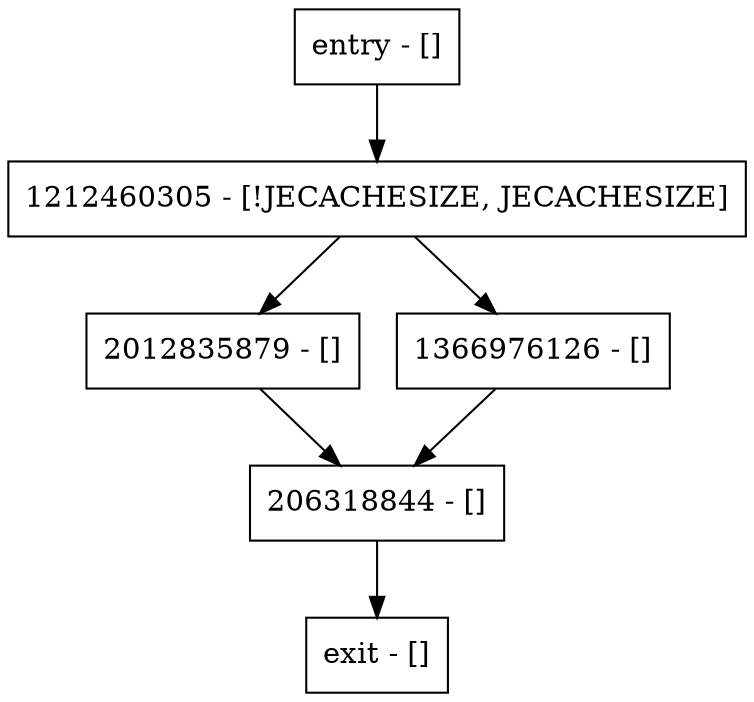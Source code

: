 digraph makeTimeoutException {
node [shape=record];
entry [label="entry - []"];
exit [label="exit - []"];
1212460305 [label="1212460305 - [!JECACHESIZE, JECACHESIZE]"];
2012835879 [label="2012835879 - []"];
1366976126 [label="1366976126 - []"];
206318844 [label="206318844 - []"];
entry;
exit;
entry -> 1212460305;
1212460305 -> 2012835879;
1212460305 -> 1366976126;
2012835879 -> 206318844;
1366976126 -> 206318844;
206318844 -> exit;
}
